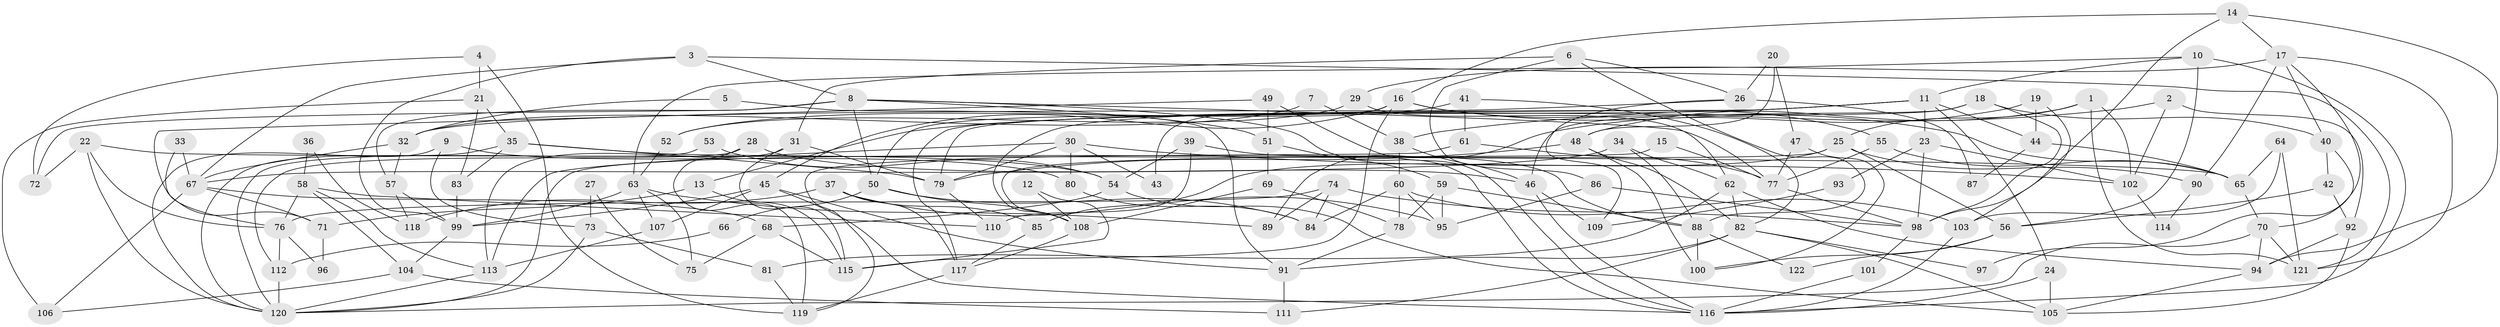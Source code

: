 // coarse degree distribution, {9: 0.0684931506849315, 5: 0.2191780821917808, 4: 0.2465753424657534, 3: 0.2191780821917808, 2: 0.0958904109589041, 6: 0.0547945205479452, 8: 0.0410958904109589, 15: 0.0136986301369863, 7: 0.0273972602739726, 12: 0.0136986301369863}
// Generated by graph-tools (version 1.1) at 2025/53/03/04/25 21:53:39]
// undirected, 122 vertices, 244 edges
graph export_dot {
graph [start="1"]
  node [color=gray90,style=filled];
  1;
  2;
  3;
  4;
  5;
  6;
  7;
  8;
  9;
  10;
  11;
  12;
  13;
  14;
  15;
  16;
  17;
  18;
  19;
  20;
  21;
  22;
  23;
  24;
  25;
  26;
  27;
  28;
  29;
  30;
  31;
  32;
  33;
  34;
  35;
  36;
  37;
  38;
  39;
  40;
  41;
  42;
  43;
  44;
  45;
  46;
  47;
  48;
  49;
  50;
  51;
  52;
  53;
  54;
  55;
  56;
  57;
  58;
  59;
  60;
  61;
  62;
  63;
  64;
  65;
  66;
  67;
  68;
  69;
  70;
  71;
  72;
  73;
  74;
  75;
  76;
  77;
  78;
  79;
  80;
  81;
  82;
  83;
  84;
  85;
  86;
  87;
  88;
  89;
  90;
  91;
  92;
  93;
  94;
  95;
  96;
  97;
  98;
  99;
  100;
  101;
  102;
  103;
  104;
  105;
  106;
  107;
  108;
  109;
  110;
  111;
  112;
  113;
  114;
  115;
  116;
  117;
  118;
  119;
  120;
  121;
  122;
  1 -- 121;
  1 -- 48;
  1 -- 25;
  1 -- 102;
  2 -- 92;
  2 -- 38;
  2 -- 102;
  3 -- 8;
  3 -- 99;
  3 -- 67;
  3 -- 121;
  4 -- 21;
  4 -- 72;
  4 -- 119;
  5 -- 91;
  5 -- 32;
  6 -- 31;
  6 -- 88;
  6 -- 26;
  6 -- 86;
  7 -- 32;
  7 -- 38;
  8 -- 116;
  8 -- 77;
  8 -- 50;
  8 -- 51;
  8 -- 57;
  8 -- 72;
  9 -- 80;
  9 -- 120;
  9 -- 73;
  10 -- 116;
  10 -- 56;
  10 -- 11;
  10 -- 63;
  11 -- 117;
  11 -- 13;
  11 -- 23;
  11 -- 24;
  11 -- 44;
  11 -- 79;
  12 -- 115;
  12 -- 108;
  13 -- 115;
  13 -- 71;
  14 -- 98;
  14 -- 17;
  14 -- 16;
  14 -- 94;
  15 -- 108;
  15 -- 77;
  16 -- 50;
  16 -- 43;
  16 -- 45;
  16 -- 55;
  16 -- 65;
  16 -- 115;
  17 -- 121;
  17 -- 29;
  17 -- 40;
  17 -- 90;
  17 -- 97;
  18 -- 40;
  18 -- 46;
  18 -- 98;
  18 -- 108;
  19 -- 44;
  19 -- 89;
  19 -- 103;
  20 -- 26;
  20 -- 48;
  20 -- 47;
  21 -- 35;
  21 -- 83;
  21 -- 106;
  22 -- 120;
  22 -- 65;
  22 -- 72;
  22 -- 76;
  23 -- 102;
  23 -- 93;
  23 -- 98;
  24 -- 116;
  24 -- 105;
  25 -- 120;
  25 -- 56;
  25 -- 85;
  25 -- 90;
  26 -- 32;
  26 -- 87;
  26 -- 109;
  27 -- 75;
  27 -- 73;
  28 -- 119;
  28 -- 112;
  28 -- 46;
  29 -- 62;
  29 -- 52;
  30 -- 102;
  30 -- 79;
  30 -- 43;
  30 -- 80;
  30 -- 113;
  31 -- 113;
  31 -- 115;
  31 -- 79;
  32 -- 67;
  32 -- 57;
  33 -- 76;
  33 -- 67;
  34 -- 62;
  34 -- 88;
  34 -- 67;
  35 -- 79;
  35 -- 120;
  35 -- 54;
  35 -- 83;
  36 -- 58;
  36 -- 118;
  37 -- 117;
  37 -- 95;
  37 -- 85;
  37 -- 118;
  38 -- 46;
  38 -- 60;
  39 -- 88;
  39 -- 54;
  39 -- 110;
  40 -- 70;
  40 -- 42;
  41 -- 82;
  41 -- 61;
  41 -- 52;
  42 -- 56;
  42 -- 92;
  44 -- 65;
  44 -- 87;
  45 -- 99;
  45 -- 91;
  45 -- 107;
  45 -- 116;
  46 -- 116;
  46 -- 109;
  47 -- 77;
  47 -- 100;
  48 -- 79;
  48 -- 82;
  48 -- 100;
  49 -- 51;
  49 -- 71;
  49 -- 116;
  50 -- 108;
  50 -- 66;
  50 -- 84;
  51 -- 69;
  51 -- 59;
  52 -- 63;
  53 -- 120;
  53 -- 54;
  54 -- 105;
  54 -- 68;
  55 -- 65;
  55 -- 77;
  56 -- 100;
  56 -- 122;
  57 -- 99;
  57 -- 118;
  58 -- 110;
  58 -- 104;
  58 -- 76;
  58 -- 113;
  59 -- 95;
  59 -- 78;
  59 -- 88;
  60 -- 103;
  60 -- 84;
  60 -- 78;
  60 -- 95;
  61 -- 77;
  61 -- 119;
  62 -- 82;
  62 -- 94;
  62 -- 81;
  63 -- 107;
  63 -- 75;
  63 -- 89;
  63 -- 99;
  64 -- 103;
  64 -- 121;
  64 -- 65;
  65 -- 70;
  66 -- 112;
  67 -- 68;
  67 -- 71;
  67 -- 106;
  68 -- 75;
  68 -- 115;
  69 -- 108;
  69 -- 78;
  70 -- 94;
  70 -- 120;
  70 -- 121;
  71 -- 96;
  73 -- 120;
  73 -- 81;
  74 -- 76;
  74 -- 98;
  74 -- 84;
  74 -- 89;
  76 -- 96;
  76 -- 112;
  77 -- 98;
  78 -- 91;
  79 -- 110;
  80 -- 84;
  81 -- 119;
  82 -- 91;
  82 -- 105;
  82 -- 97;
  82 -- 111;
  83 -- 99;
  85 -- 117;
  86 -- 98;
  86 -- 95;
  88 -- 100;
  88 -- 122;
  90 -- 114;
  91 -- 111;
  92 -- 105;
  92 -- 94;
  93 -- 109;
  94 -- 105;
  98 -- 101;
  99 -- 104;
  101 -- 116;
  102 -- 114;
  103 -- 116;
  104 -- 106;
  104 -- 111;
  107 -- 113;
  108 -- 117;
  112 -- 120;
  113 -- 120;
  117 -- 119;
}
